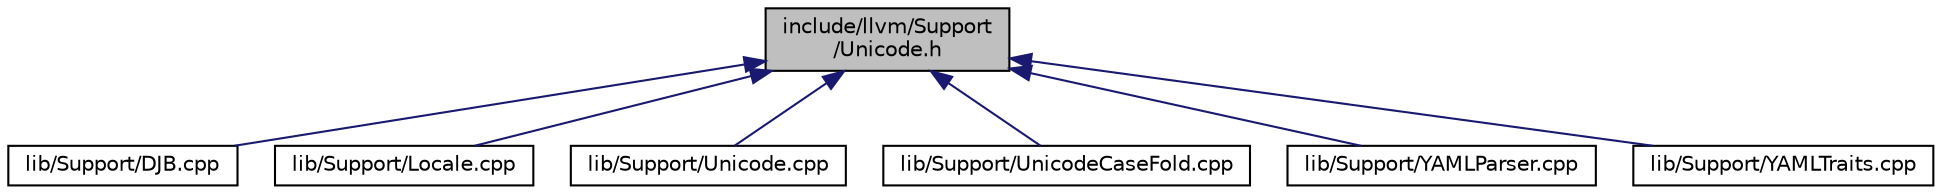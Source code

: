 digraph "include/llvm/Support/Unicode.h"
{
 // LATEX_PDF_SIZE
  bgcolor="transparent";
  edge [fontname="Helvetica",fontsize="10",labelfontname="Helvetica",labelfontsize="10"];
  node [fontname="Helvetica",fontsize="10",shape="box"];
  Node1 [label="include/llvm/Support\l/Unicode.h",height=0.2,width=0.4,color="black", fillcolor="grey75", style="filled", fontcolor="black",tooltip=" "];
  Node1 -> Node2 [dir="back",color="midnightblue",fontsize="10",style="solid",fontname="Helvetica"];
  Node2 [label="lib/Support/DJB.cpp",height=0.2,width=0.4,color="black",URL="$DJB_8cpp.html",tooltip=" "];
  Node1 -> Node3 [dir="back",color="midnightblue",fontsize="10",style="solid",fontname="Helvetica"];
  Node3 [label="lib/Support/Locale.cpp",height=0.2,width=0.4,color="black",URL="$Locale_8cpp.html",tooltip=" "];
  Node1 -> Node4 [dir="back",color="midnightblue",fontsize="10",style="solid",fontname="Helvetica"];
  Node4 [label="lib/Support/Unicode.cpp",height=0.2,width=0.4,color="black",URL="$Unicode_8cpp.html",tooltip=" "];
  Node1 -> Node5 [dir="back",color="midnightblue",fontsize="10",style="solid",fontname="Helvetica"];
  Node5 [label="lib/Support/UnicodeCaseFold.cpp",height=0.2,width=0.4,color="black",URL="$UnicodeCaseFold_8cpp.html",tooltip=" "];
  Node1 -> Node6 [dir="back",color="midnightblue",fontsize="10",style="solid",fontname="Helvetica"];
  Node6 [label="lib/Support/YAMLParser.cpp",height=0.2,width=0.4,color="black",URL="$YAMLParser_8cpp.html",tooltip=" "];
  Node1 -> Node7 [dir="back",color="midnightblue",fontsize="10",style="solid",fontname="Helvetica"];
  Node7 [label="lib/Support/YAMLTraits.cpp",height=0.2,width=0.4,color="black",URL="$YAMLTraits_8cpp.html",tooltip=" "];
}

